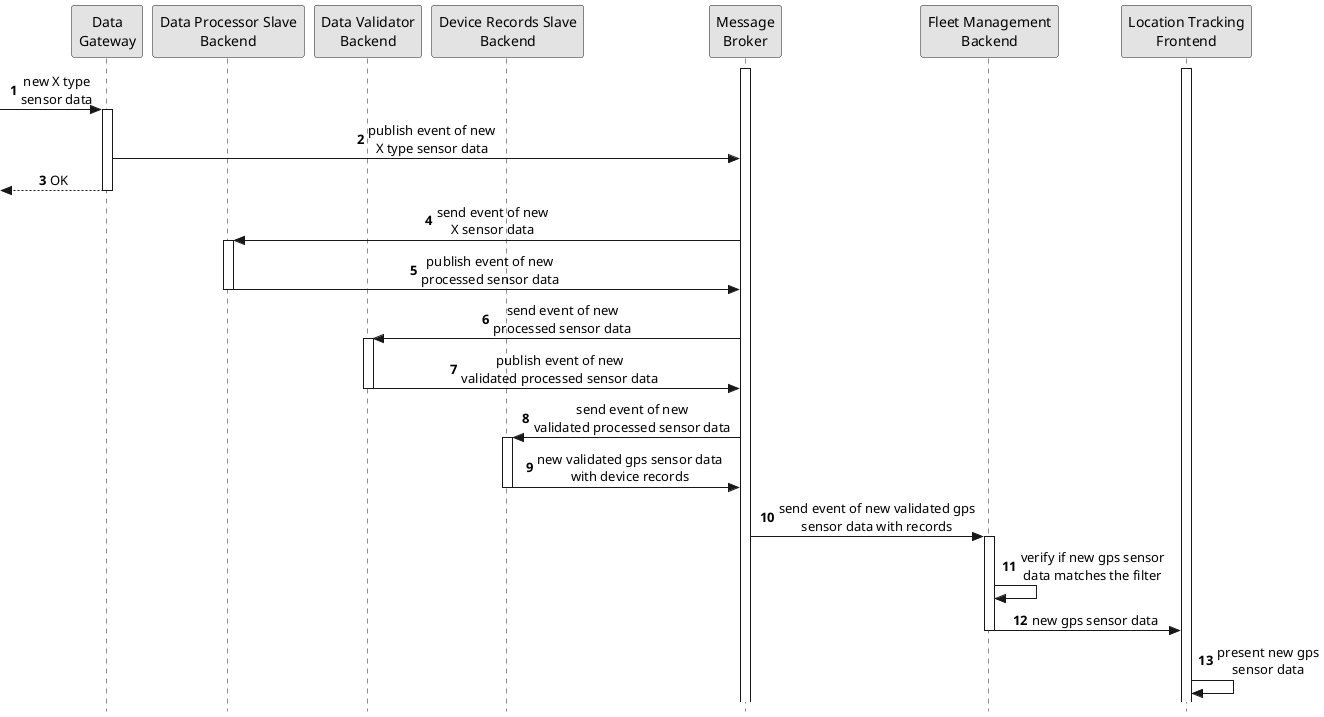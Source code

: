 @startuml process-view-level2-uc02

skinparam Monochrome true
skinparam sequenceMessageAlign center
skinparam style strictuml
hide unlinked

autonumber 1

participant "Data\nGateway" as SDDG
participant "Data Processor Slave\nBackend" as DPSB
participant "Data Validator\nBackend" as DVB
participant "Device Records Slave\nBackend" as DRSB
participant "Message\nBroker" as MB
participant "Fleet Management\nBackend" as LTB
participant "Location Tracking\nFrontend" as LTF

activate MB
activate LTF

-> SDDG : new X type\nsensor data
activate SDDG

SDDG -> MB : publish event of new\nX type sensor data

<-- SDDG : OK
deactivate SDDG

MB -> DPSB : send event of new\nX sensor data
activate DPSB

DPSB -> MB : publish event of new\nprocessed sensor data
deactivate DPSB

MB -> DVB : send event of new\nprocessed sensor data
activate DVB

DVB -> MB : publish event of new\nvalidated processed sensor data
deactivate DVB

MB -> DRSB : send event of new\nvalidated processed sensor data
activate DRSB

DRSB -> MB : new validated gps sensor data\nwith device records
deactivate DRSB

MB -> LTB : send event of new validated gps\nsensor data with records
activate LTB

LTB -> LTB : verify if new gps sensor\ndata matches the filter 
LTB -> LTF : new gps sensor data
deactivate LTB
LTF -> LTF : present new gps\nsensor data

@enduml
